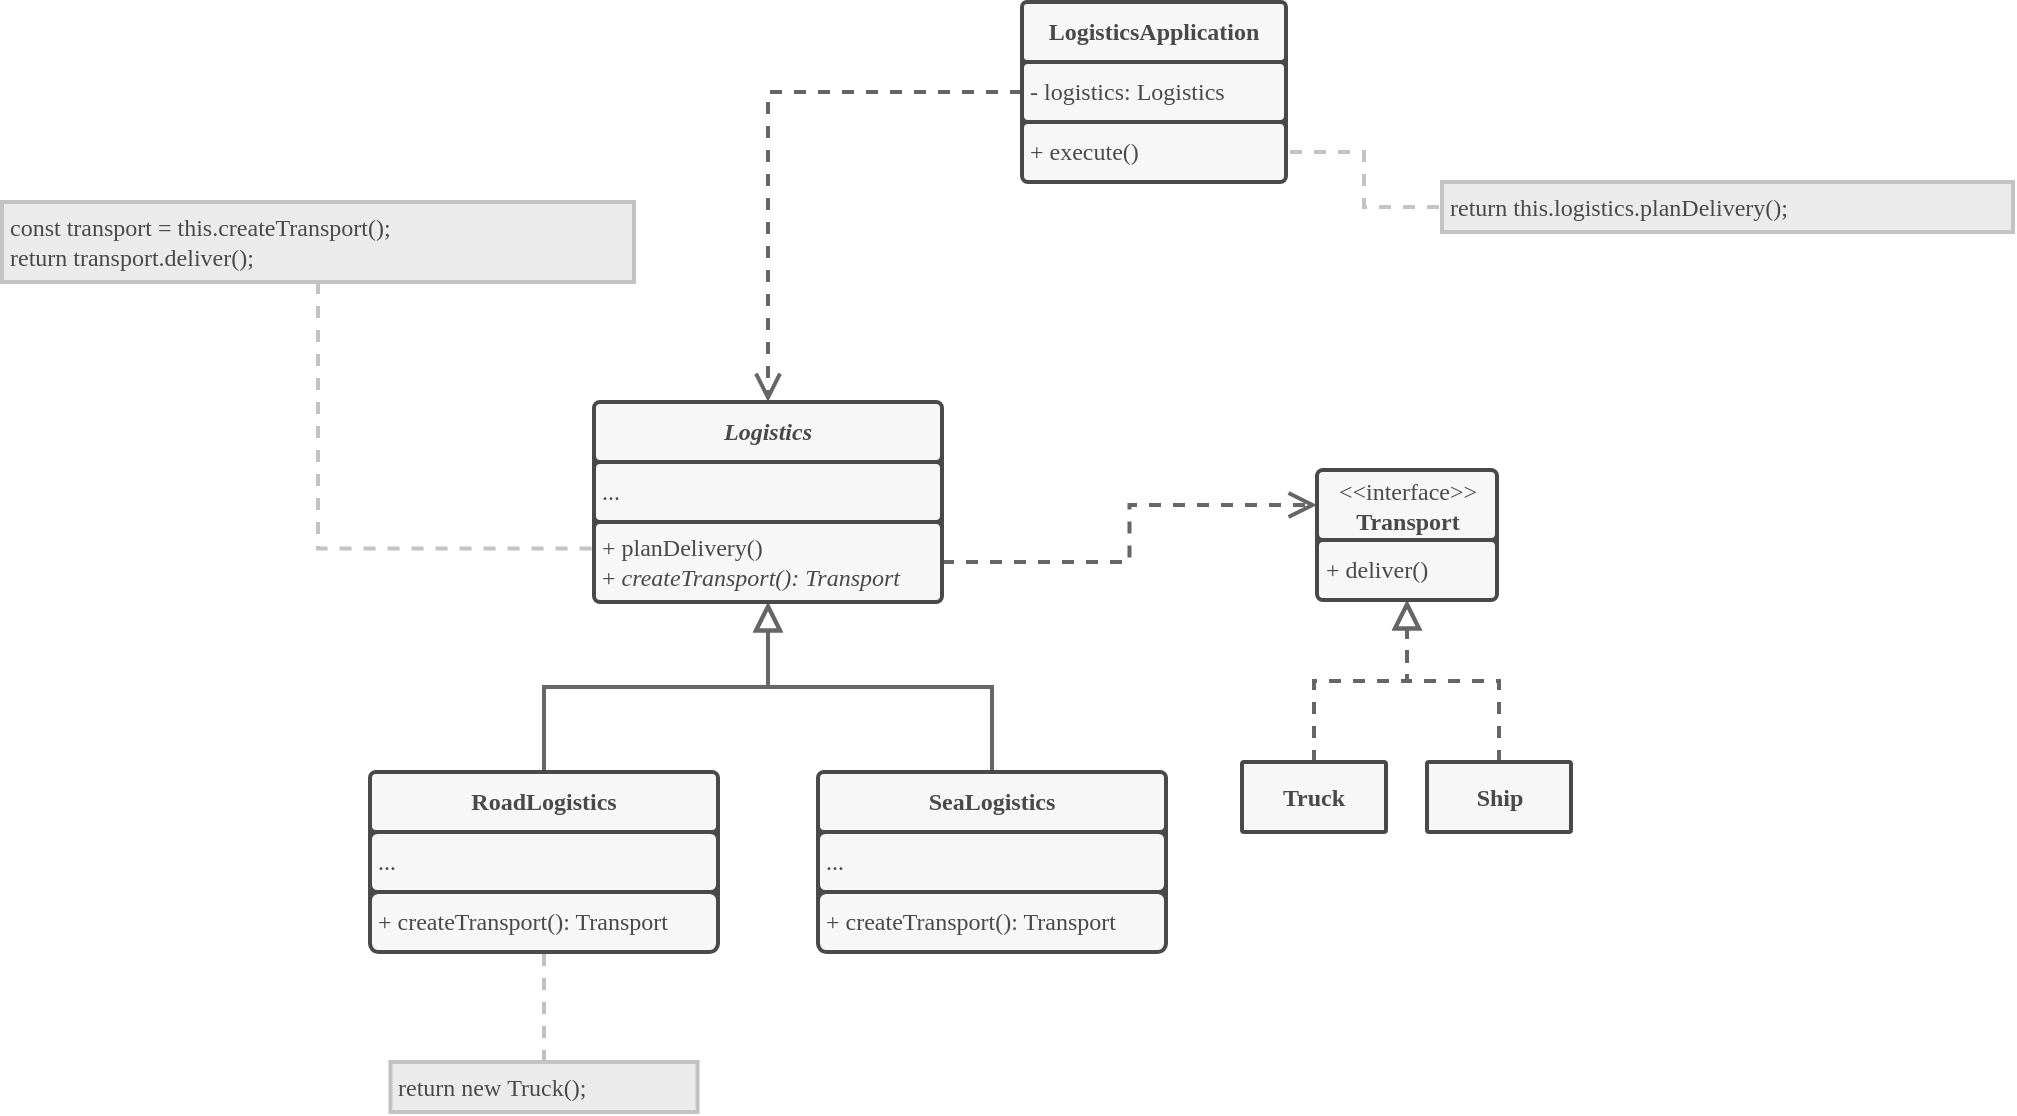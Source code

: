 <mxfile>
    <diagram name="Página-1" id="TTp-K46U8V-8WiusqMop">
        <mxGraphModel dx="1003" dy="1569" grid="1" gridSize="10" guides="1" tooltips="1" connect="1" arrows="1" fold="1" page="1" pageScale="1" pageWidth="827" pageHeight="1169" math="0" shadow="0">
            <root>
                <mxCell id="0"/>
                <mxCell id="1" parent="0"/>
                <mxCell id="oWftCitZypZjTsJXQDdE-16" value="" style="whiteSpace=wrap;html=1;fillColor=#494949;strokeColor=#494949;container=0;strokeWidth=2;" parent="1" vertex="1">
                    <mxGeometry x="326" y="63.667" width="174.0" height="62.667" as="geometry"/>
                </mxCell>
                <mxCell id="oWftCitZypZjTsJXQDdE-38" style="edgeStyle=orthogonalEdgeStyle;rounded=0;orthogonalLoop=1;jettySize=auto;html=1;entryX=0.5;entryY=1;entryDx=0;entryDy=0;strokeColor=#666666;dashed=1;endArrow=block;endFill=0;strokeWidth=2;endSize=10;startSize=10;" parent="1" source="oWftCitZypZjTsJXQDdE-19" target="oWftCitZypZjTsJXQDdE-14" edge="1">
                    <mxGeometry relative="1" as="geometry"/>
                </mxCell>
                <mxCell id="oWftCitZypZjTsJXQDdE-19" value="&lt;font face=&quot;Nunito&quot; color=&quot;#494949&quot;&gt;&lt;b&gt;Truck&lt;/b&gt;&lt;/font&gt;" style="rounded=1;whiteSpace=wrap;html=1;arcSize=3;strokeColor=#494949;fillColor=#F7F7F7;strokeWidth=2;" parent="1" vertex="1">
                    <mxGeometry x="650" y="230" width="72" height="35" as="geometry"/>
                </mxCell>
                <mxCell id="oWftCitZypZjTsJXQDdE-40" style="edgeStyle=orthogonalEdgeStyle;rounded=0;orthogonalLoop=1;jettySize=auto;html=1;entryX=0.5;entryY=1;entryDx=0;entryDy=0;endArrow=block;strokeColor=#666666;dashed=1;endFill=0;strokeWidth=2;jumpStyle=none;endSize=10;startSize=10;" parent="1" source="oWftCitZypZjTsJXQDdE-20" target="oWftCitZypZjTsJXQDdE-14" edge="1">
                    <mxGeometry relative="1" as="geometry">
                        <mxPoint x="736.5" y="210" as="targetPoint"/>
                    </mxGeometry>
                </mxCell>
                <mxCell id="oWftCitZypZjTsJXQDdE-20" value="&lt;font face=&quot;Nunito&quot; color=&quot;#494949&quot;&gt;&lt;b&gt;Ship&lt;/b&gt;&lt;/font&gt;" style="rounded=1;whiteSpace=wrap;html=1;arcSize=3;strokeColor=#494949;fillColor=#F7F7F7;strokeWidth=2;" parent="1" vertex="1">
                    <mxGeometry x="742.5" y="230" width="72" height="35" as="geometry"/>
                </mxCell>
                <mxCell id="oWftCitZypZjTsJXQDdE-33" value="&lt;font style=&quot;font-size: 12px;&quot;&gt;&lt;font face=&quot;Fira Code Medium&quot; data-font-src=&quot;https://fonts.googleapis.com/css?family=Fira+Code+Medium&quot;&gt;const transport = this.createTransport();&amp;nbsp;&lt;br&gt;&lt;/font&gt;&lt;font data-font-src=&quot;https://fonts.googleapis.com/css?family=Fira+Code+Medium&quot; face=&quot;Fira Code Medium&quot;&gt;return transport.deliver();&lt;/font&gt;&lt;br&gt;&lt;/font&gt;" style="rounded=0;whiteSpace=wrap;html=1;fontColor=#494949;strokeColor=#C3C3C3;fillColor=#EBEBEB;align=left;verticalAlign=middle;spacingLeft=2;strokeWidth=2;" parent="1" vertex="1">
                    <mxGeometry x="30" y="-50" width="316" height="40" as="geometry"/>
                </mxCell>
                <mxCell id="oWftCitZypZjTsJXQDdE-34" value="&lt;font style=&quot;font-size: 12px;&quot;&gt;&lt;font face=&quot;Fira Code Medium&quot;&gt;return new&amp;nbsp;Truck();&lt;/font&gt;&lt;br&gt;&lt;/font&gt;" style="rounded=0;whiteSpace=wrap;html=1;fontColor=#494949;strokeColor=#C3C3C3;fillColor=#EBEBEB;align=left;verticalAlign=middle;spacingLeft=2;spacingRight=1;strokeWidth=2;" parent="1" vertex="1">
                    <mxGeometry x="224.25" y="380" width="153.5" height="25" as="geometry"/>
                </mxCell>
                <mxCell id="oWftCitZypZjTsJXQDdE-36" style="edgeStyle=orthogonalEdgeStyle;rounded=0;orthogonalLoop=1;jettySize=auto;html=1;exitX=1;exitY=0.5;exitDx=0;exitDy=0;entryX=0;entryY=0.5;entryDx=0;entryDy=0;dashed=1;strokeColor=#666666;endArrow=open;endFill=0;strokeWidth=2;endSize=10;startSize=10;" parent="1" source="oWftCitZypZjTsJXQDdE-8" target="oWftCitZypZjTsJXQDdE-12" edge="1">
                    <mxGeometry relative="1" as="geometry">
                        <mxPoint x="570" y="130" as="targetPoint"/>
                    </mxGeometry>
                </mxCell>
                <mxCell id="oWftCitZypZjTsJXQDdE-42" style="edgeStyle=orthogonalEdgeStyle;rounded=0;orthogonalLoop=1;jettySize=auto;html=1;entryX=0.5;entryY=1;entryDx=0;entryDy=0;endArrow=block;endFill=0;strokeColor=#666666;strokeWidth=2;endSize=10;jumpStyle=none;startSize=10;" parent="1" source="oWftCitZypZjTsJXQDdE-23" target="oWftCitZypZjTsJXQDdE-8" edge="1">
                    <mxGeometry relative="1" as="geometry"/>
                </mxCell>
                <mxCell id="oWftCitZypZjTsJXQDdE-51" style="edgeStyle=orthogonalEdgeStyle;rounded=0;orthogonalLoop=1;jettySize=auto;html=1;entryX=0.5;entryY=1;entryDx=0;entryDy=0;endArrow=block;strokeColor=#666666;endFill=0;strokeWidth=2;endSize=10;startSize=10;" parent="1" source="19" target="oWftCitZypZjTsJXQDdE-8" edge="1">
                    <mxGeometry relative="1" as="geometry">
                        <mxPoint x="522" y="230.0" as="sourcePoint"/>
                    </mxGeometry>
                </mxCell>
                <mxCell id="oWftCitZypZjTsJXQDdE-62" style="edgeStyle=orthogonalEdgeStyle;rounded=0;orthogonalLoop=1;jettySize=auto;html=1;entryX=0.5;entryY=0;entryDx=0;entryDy=0;endArrow=none;endFill=0;dashed=1;strokeWidth=2;strokeColor=#C3C3C3;sourcePerimeterSpacing=1;" parent="1" source="oWftCitZypZjTsJXQDdE-25" target="oWftCitZypZjTsJXQDdE-34" edge="1">
                    <mxGeometry relative="1" as="geometry"/>
                </mxCell>
                <mxCell id="oWftCitZypZjTsJXQDdE-63" style="edgeStyle=orthogonalEdgeStyle;rounded=0;orthogonalLoop=1;jettySize=auto;html=1;exitX=-0.007;exitY=0.331;exitDx=0;exitDy=0;endArrow=none;strokeColor=#C3C3C3;endFill=0;dashed=1;strokeWidth=2;sourcePerimeterSpacing=17;targetPerimeterSpacing=1;exitPerimeter=0;entryX=0.5;entryY=1;entryDx=0;entryDy=0;" parent="1" source="oWftCitZypZjTsJXQDdE-8" target="oWftCitZypZjTsJXQDdE-33" edge="1">
                    <mxGeometry relative="1" as="geometry">
                        <Array as="points">
                            <mxPoint x="188" y="123"/>
                        </Array>
                    </mxGeometry>
                </mxCell>
                <mxCell id="4" style="edgeStyle=orthogonalEdgeStyle;html=1;entryX=0.5;entryY=0;entryDx=0;entryDy=0;fontFamily=Helvetica;fontSource=https%3A%2F%2Ffonts.googleapis.com%2Fcss%3Ffamily%3DFira%2BCode%2BMedium;endArrow=open;strokeColor=#666666;dashed=1;endFill=0;strokeWidth=2;endSize=10;exitX=0;exitY=0.5;exitDx=0;exitDy=0;rounded=0;startSize=10;" parent="1" source="9" target="oWftCitZypZjTsJXQDdE-6" edge="1">
                    <mxGeometry relative="1" as="geometry"/>
                </mxCell>
                <mxCell id="11" value="&lt;font style=&quot;font-size: 12px;&quot;&gt;&lt;font face=&quot;Fira Code Medium&quot;&gt;return&lt;b&gt; &lt;/b&gt;this.logistics.planDelivery();&lt;/font&gt;&lt;br&gt;&lt;/font&gt;" style="rounded=0;whiteSpace=wrap;html=1;fontColor=#494949;strokeColor=#C3C3C3;fillColor=#EBEBEB;align=left;verticalAlign=middle;spacingLeft=2;spacingRight=1;strokeWidth=2;" parent="1" vertex="1">
                    <mxGeometry x="750" y="-60" width="285.5" height="25" as="geometry"/>
                </mxCell>
                <mxCell id="12" style="edgeStyle=orthogonalEdgeStyle;html=1;entryX=0;entryY=0.5;entryDx=0;entryDy=0;fontFamily=Helvetica;fontSource=https%3A%2F%2Ffonts.googleapis.com%2Fcss%3Ffamily%3DFira%2BCode%2BMedium;endArrow=none;rounded=0;strokeColor=#C3C3C3;endFill=0;dashed=1;strokeWidth=2;sourcePerimeterSpacing=2;targetPerimeterSpacing=1;" parent="1" source="10" target="11" edge="1">
                    <mxGeometry relative="1" as="geometry"/>
                </mxCell>
                <mxCell id="6" value="" style="group" parent="1" vertex="1" connectable="0">
                    <mxGeometry x="540" y="-140" width="132.0" height="90" as="geometry"/>
                </mxCell>
                <mxCell id="7" value="" style="whiteSpace=wrap;html=1;fillColor=#494949;strokeColor=#494949;container=0;strokeWidth=2;" parent="6" vertex="1">
                    <mxGeometry y="17.5" width="132.0" height="40" as="geometry"/>
                </mxCell>
                <mxCell id="8" value="&lt;b style=&quot;color: rgb(73, 73, 73); font-family: Nunito;&quot;&gt;LogisticsApplication&lt;/b&gt;" style="rounded=1;whiteSpace=wrap;html=1;arcSize=5;fillColor=#F7F7F7;strokeColor=#494949;strokeWidth=2;container=0;absoluteArcSize=1;" parent="1" vertex="1">
                    <mxGeometry x="540" y="-150" width="132" height="30" as="geometry"/>
                </mxCell>
                <mxCell id="9" value="&lt;font style=&quot;&quot; data-font-src=&quot;https://fonts.googleapis.com/css?family=Nunito&quot; face=&quot;Nunito&quot;&gt;- logistics: Logistics&lt;/font&gt;" style="rounded=1;whiteSpace=wrap;html=1;arcSize=6;fillColor=#F7F7F7;strokeColor=#494949;align=left;perimeterSpacing=0;spacingLeft=2;fontColor=#494949;strokeWidth=2;container=0;absoluteArcSize=1;" parent="1" vertex="1">
                    <mxGeometry x="540" y="-120" width="132" height="30" as="geometry"/>
                </mxCell>
                <mxCell id="10" value="&lt;font data-font-src=&quot;https://fonts.googleapis.com/css?family=Nunito&quot;&gt;&lt;font face=&quot;Nunito&quot;&gt;+ execute()&lt;/font&gt;&lt;br&gt;&lt;/font&gt;" style="rounded=1;whiteSpace=wrap;html=1;arcSize=6;fillColor=#F7F7F7;strokeColor=#494949;align=left;spacingLeft=2;fontColor=#494949;strokeWidth=2;container=0;absoluteArcSize=1;" parent="1" vertex="1">
                    <mxGeometry x="540" y="-90" width="132.0" height="30" as="geometry"/>
                </mxCell>
                <mxCell id="oWftCitZypZjTsJXQDdE-6" value="&lt;i&gt;&lt;font color=&quot;#494949&quot; data-font-src=&quot;https://fonts.googleapis.com/css?family=Nunito&quot; face=&quot;Nunito&quot;&gt;&lt;b&gt;Logistics&lt;/b&gt;&lt;/font&gt;&lt;/i&gt;" style="rounded=1;whiteSpace=wrap;html=1;arcSize=6;fillColor=#F7F7F7;strokeColor=#494949;strokeWidth=2;container=0;absoluteArcSize=1;" parent="1" vertex="1">
                    <mxGeometry x="326" y="50" width="174" height="30" as="geometry"/>
                </mxCell>
                <mxCell id="oWftCitZypZjTsJXQDdE-7" value="&lt;font style=&quot;&quot; data-font-src=&quot;https://fonts.googleapis.com/css?family=Nunito&quot; face=&quot;Nunito&quot;&gt;...&lt;/font&gt;" style="rounded=1;whiteSpace=wrap;html=1;arcSize=6;fillColor=#F7F7F7;strokeColor=#494949;align=left;perimeterSpacing=0;spacingLeft=2;fontColor=#494949;strokeWidth=2;container=0;absoluteArcSize=1;" parent="1" vertex="1">
                    <mxGeometry x="326" y="80" width="174" height="30" as="geometry"/>
                </mxCell>
                <mxCell id="oWftCitZypZjTsJXQDdE-8" value="&lt;font face=&quot;Nunito&quot; data-font-src=&quot;https://fonts.googleapis.com/css?family=Nunito&quot;&gt;+ planDelivery()&lt;br&gt;&lt;/font&gt;&lt;font data-font-src=&quot;https://fonts.googleapis.com/css?family=Nunito&quot;&gt;&lt;font data-font-src=&quot;https://fonts.googleapis.com/css?family=Nunito&quot; face=&quot;Nunito&quot;&gt;+&lt;i style=&quot;&quot;&gt; createTransport(): Transport&lt;/i&gt;&lt;/font&gt;&lt;br&gt;&lt;/font&gt;" style="rounded=1;whiteSpace=wrap;html=1;arcSize=6;fillColor=#F7F7F7;strokeColor=#494949;align=left;spacingLeft=2;fontColor=#494949;strokeWidth=2;container=0;absoluteArcSize=1;" parent="1" vertex="1">
                    <mxGeometry x="326" y="110" width="174" height="40" as="geometry"/>
                </mxCell>
                <mxCell id="oWftCitZypZjTsJXQDdE-15" value="" style="whiteSpace=wrap;html=1;strokeColor=#494949;fillColor=#494949;container=0;strokeWidth=2;" parent="1" vertex="1">
                    <mxGeometry x="687.5" y="98.5" width="90" height="30.001" as="geometry"/>
                </mxCell>
                <mxCell id="oWftCitZypZjTsJXQDdE-14" value="&lt;font face=&quot;Nunito&quot;&gt;&lt;font color=&quot;#494949&quot;&gt;+ deliver()&lt;/font&gt;&lt;br&gt;&lt;/font&gt;" style="rounded=1;whiteSpace=wrap;html=1;arcSize=6;fillColor=#F7F7F7;strokeColor=#494949;align=left;spacingLeft=2;container=0;strokeWidth=2;absoluteArcSize=1;" parent="1" vertex="1">
                    <mxGeometry x="687.5" y="118.999" width="90" height="30" as="geometry"/>
                </mxCell>
                <mxCell id="oWftCitZypZjTsJXQDdE-12" value="&lt;font face=&quot;Nunito&quot; color=&quot;#494949&quot;&gt;&amp;lt;&amp;lt;interface&amp;gt;&amp;gt;&lt;br&gt;&lt;b&gt;Transport&lt;/b&gt;&lt;br&gt;&lt;/font&gt;" style="rounded=1;whiteSpace=wrap;html=1;arcSize=6;fillColor=#F7F7F7;strokeColor=#494949;container=0;strokeWidth=2;absoluteArcSize=1;" parent="1" vertex="1">
                    <mxGeometry x="687.5" y="84" width="90" height="35" as="geometry"/>
                </mxCell>
                <mxCell id="oWftCitZypZjTsJXQDdE-22" value="" style="whiteSpace=wrap;html=1;fillColor=#494949;strokeColor=#494949;container=0;strokeWidth=2;" parent="1" vertex="1">
                    <mxGeometry x="214" y="260" width="174" height="40" as="geometry"/>
                </mxCell>
                <mxCell id="oWftCitZypZjTsJXQDdE-23" value="&lt;font style=&quot;&quot; color=&quot;#494949&quot; data-font-src=&quot;https://fonts.googleapis.com/css?family=Nunito&quot; face=&quot;Nunito&quot;&gt;&lt;b style=&quot;&quot;&gt;RoadLogistics&lt;/b&gt;&lt;/font&gt;" style="rounded=1;whiteSpace=wrap;html=1;arcSize=6;fillColor=#F7F7F7;strokeColor=#494949;container=0;strokeWidth=2;absoluteArcSize=1;" parent="1" vertex="1">
                    <mxGeometry x="214" y="235" width="174" height="30" as="geometry"/>
                </mxCell>
                <mxCell id="oWftCitZypZjTsJXQDdE-24" value="&lt;font style=&quot;&quot; data-font-src=&quot;https://fonts.googleapis.com/css?family=Nunito&quot; face=&quot;Nunito&quot;&gt;...&lt;/font&gt;" style="rounded=1;whiteSpace=wrap;html=1;arcSize=12;fillColor=#F7F7F7;strokeColor=#494949;align=left;perimeterSpacing=0;spacingLeft=2;fontColor=#494949;container=0;strokeWidth=2;" parent="1" vertex="1">
                    <mxGeometry x="214" y="265" width="174" height="30" as="geometry"/>
                </mxCell>
                <mxCell id="oWftCitZypZjTsJXQDdE-25" value="&lt;font data-font-src=&quot;https://fonts.googleapis.com/css?family=Nunito&quot; face=&quot;Nunito&quot;&gt;&lt;font&gt;+ createTransport(): Transport&lt;/font&gt;&lt;br&gt;&lt;/font&gt;" style="rounded=1;whiteSpace=wrap;html=1;arcSize=14;fillColor=#F7F7F7;strokeColor=#494949;align=left;spacingLeft=2;fontColor=#494949;container=0;strokeWidth=2;" parent="1" vertex="1">
                    <mxGeometry x="214" y="295" width="174" height="30" as="geometry"/>
                </mxCell>
                <mxCell id="18" value="" style="whiteSpace=wrap;html=1;fillColor=#494949;strokeColor=#494949;container=0;strokeWidth=2;" vertex="1" parent="1">
                    <mxGeometry x="438" y="260" width="174" height="40" as="geometry"/>
                </mxCell>
                <mxCell id="19" value="&lt;font style=&quot;&quot; color=&quot;#494949&quot; data-font-src=&quot;https://fonts.googleapis.com/css?family=Nunito&quot; face=&quot;Nunito&quot;&gt;&lt;b style=&quot;&quot;&gt;SeaLogistics&lt;/b&gt;&lt;/font&gt;" style="rounded=1;whiteSpace=wrap;html=1;arcSize=6;fillColor=#F7F7F7;strokeColor=#494949;container=0;strokeWidth=2;absoluteArcSize=1;" vertex="1" parent="1">
                    <mxGeometry x="438" y="235" width="174" height="30" as="geometry"/>
                </mxCell>
                <mxCell id="20" value="&lt;font style=&quot;&quot; data-font-src=&quot;https://fonts.googleapis.com/css?family=Nunito&quot; face=&quot;Nunito&quot;&gt;...&lt;/font&gt;" style="rounded=1;whiteSpace=wrap;html=1;arcSize=12;fillColor=#F7F7F7;strokeColor=#494949;align=left;perimeterSpacing=0;spacingLeft=2;fontColor=#494949;container=0;strokeWidth=2;" vertex="1" parent="1">
                    <mxGeometry x="438" y="265" width="174" height="30" as="geometry"/>
                </mxCell>
                <mxCell id="21" value="&lt;font data-font-src=&quot;https://fonts.googleapis.com/css?family=Nunito&quot; face=&quot;Nunito&quot;&gt;&lt;font&gt;+ createTransport(): Transport&lt;/font&gt;&lt;br&gt;&lt;/font&gt;" style="rounded=1;whiteSpace=wrap;html=1;arcSize=14;fillColor=#F7F7F7;strokeColor=#494949;align=left;spacingLeft=2;fontColor=#494949;container=0;strokeWidth=2;" vertex="1" parent="1">
                    <mxGeometry x="438" y="295" width="174" height="30" as="geometry"/>
                </mxCell>
            </root>
        </mxGraphModel>
    </diagram>
</mxfile>

